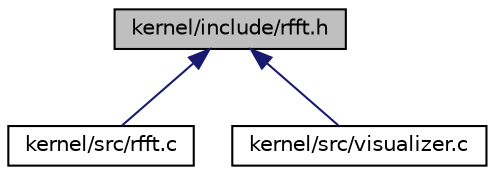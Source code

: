 digraph "kernel/include/rfft.h"
{
 // LATEX_PDF_SIZE
  edge [fontname="Helvetica",fontsize="10",labelfontname="Helvetica",labelfontsize="10"];
  node [fontname="Helvetica",fontsize="10",shape=record];
  Node1 [label="kernel/include/rfft.h",height=0.2,width=0.4,color="black", fillcolor="grey75", style="filled", fontcolor="black",tooltip="constants, macros, prototypes for real FFT"];
  Node1 -> Node2 [dir="back",color="midnightblue",fontsize="10",style="solid",fontname="Helvetica"];
  Node2 [label="kernel/src/rfft.c",height=0.2,width=0.4,color="black", fillcolor="white", style="filled",URL="$rfft_8c.html",tooltip="real FFT function for ARM Cortex-M4"];
  Node1 -> Node3 [dir="back",color="midnightblue",fontsize="10",style="solid",fontname="Helvetica"];
  Node3 [label="kernel/src/visualizer.c",height=0.2,width=0.4,color="black", fillcolor="white", style="filled",URL="$visualizer_8c.html",tooltip="implementation of color visualizer"];
}
